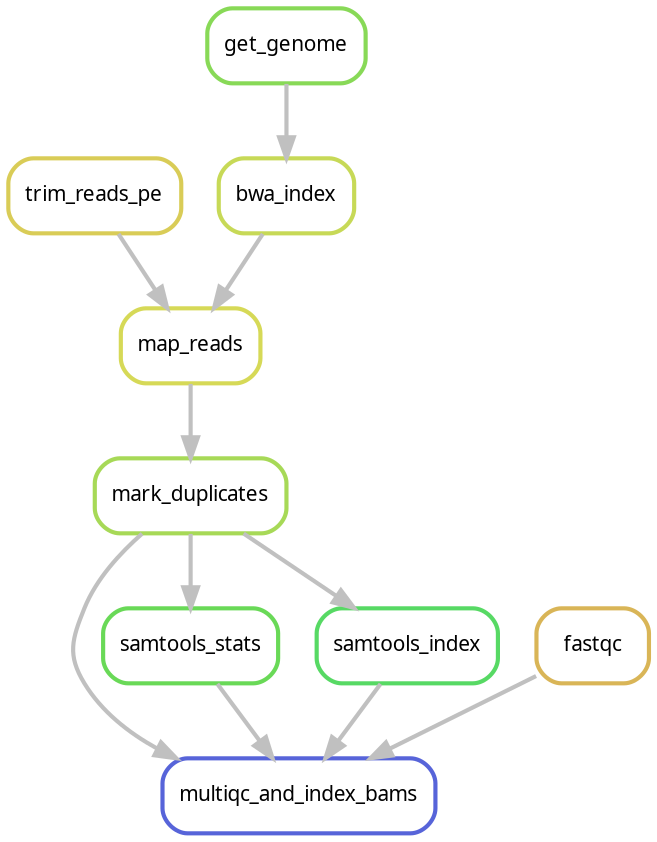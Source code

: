 digraph snakemake_dag {
    graph[bgcolor=white, margin=0];
    node[shape=box, style=rounded, fontname=sans,                 fontsize=10, penwidth=2];
    edge[penwidth=2, color=grey];
	0[label = "multiqc_and_index_bams", color = "0.65 0.6 0.85", style="rounded"];
	1[label = "samtools_stats", color = "0.31 0.6 0.85", style="rounded"];
	2[label = "mark_duplicates", color = "0.23 0.6 0.85", style="rounded"];
	3[label = "map_reads", color = "0.17 0.6 0.85", style="rounded"];
	4[label = "trim_reads_pe", color = "0.15 0.6 0.85", style="rounded"];
	5[label = "bwa_index", color = "0.19 0.6 0.85", style="rounded"];
	6[label = "get_genome", color = "0.27 0.6 0.85", style="rounded"];
	7[label = "fastqc", color = "0.12 0.6 0.85", style="rounded"];
	8[label = "samtools_index", color = "0.35 0.6 0.85", style="rounded"];
	2 -> 0
	8 -> 0
	1 -> 0
	7 -> 0
	2 -> 1
	3 -> 2
	5 -> 3
	4 -> 3
	6 -> 5
	2 -> 8
}            
